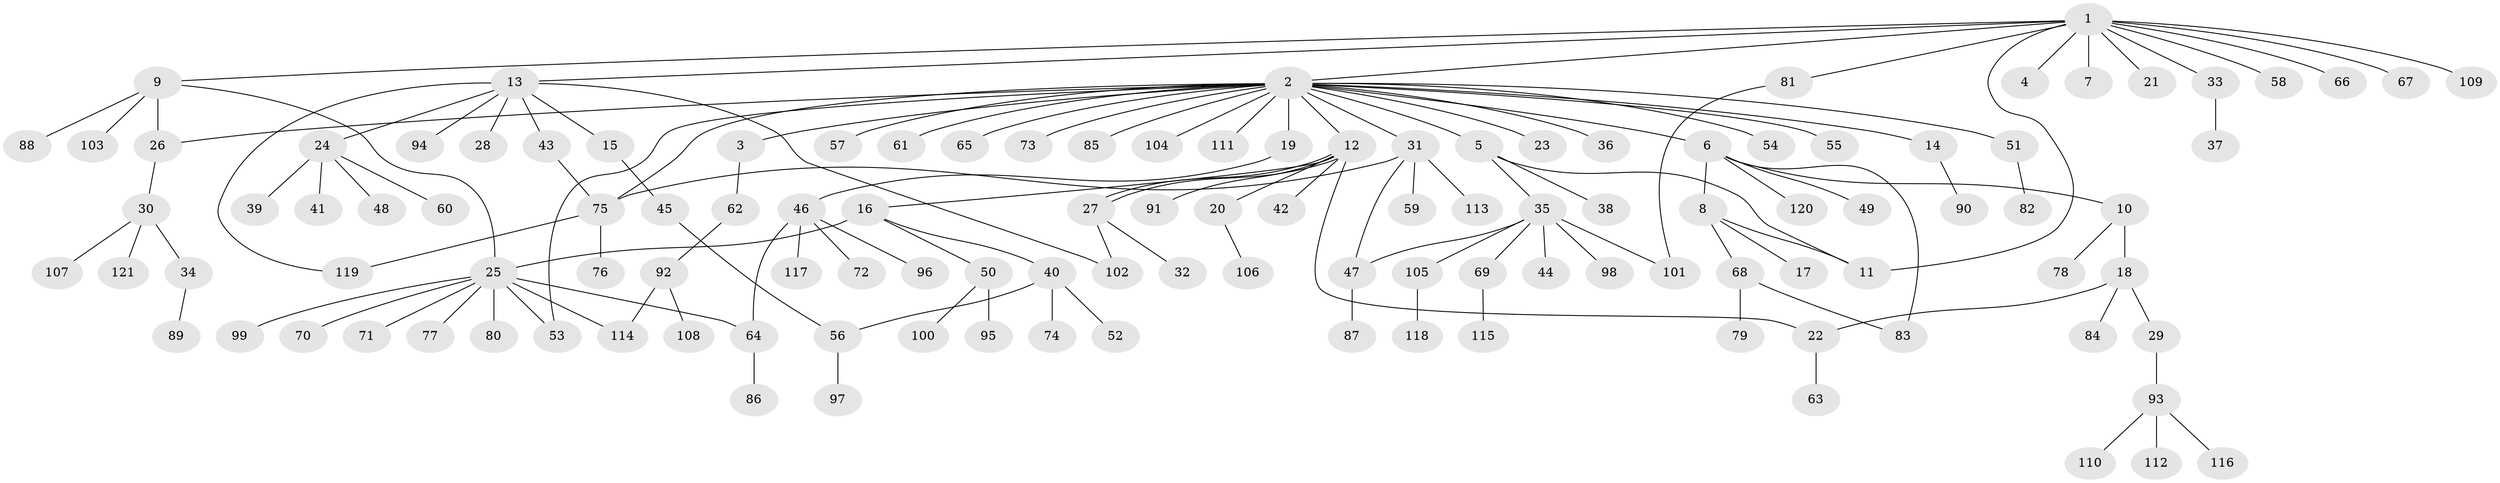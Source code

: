 // Generated by graph-tools (version 1.1) at 2025/14/03/09/25 04:14:22]
// undirected, 121 vertices, 137 edges
graph export_dot {
graph [start="1"]
  node [color=gray90,style=filled];
  1;
  2;
  3;
  4;
  5;
  6;
  7;
  8;
  9;
  10;
  11;
  12;
  13;
  14;
  15;
  16;
  17;
  18;
  19;
  20;
  21;
  22;
  23;
  24;
  25;
  26;
  27;
  28;
  29;
  30;
  31;
  32;
  33;
  34;
  35;
  36;
  37;
  38;
  39;
  40;
  41;
  42;
  43;
  44;
  45;
  46;
  47;
  48;
  49;
  50;
  51;
  52;
  53;
  54;
  55;
  56;
  57;
  58;
  59;
  60;
  61;
  62;
  63;
  64;
  65;
  66;
  67;
  68;
  69;
  70;
  71;
  72;
  73;
  74;
  75;
  76;
  77;
  78;
  79;
  80;
  81;
  82;
  83;
  84;
  85;
  86;
  87;
  88;
  89;
  90;
  91;
  92;
  93;
  94;
  95;
  96;
  97;
  98;
  99;
  100;
  101;
  102;
  103;
  104;
  105;
  106;
  107;
  108;
  109;
  110;
  111;
  112;
  113;
  114;
  115;
  116;
  117;
  118;
  119;
  120;
  121;
  1 -- 2;
  1 -- 4;
  1 -- 7;
  1 -- 9;
  1 -- 11;
  1 -- 13;
  1 -- 21;
  1 -- 33;
  1 -- 58;
  1 -- 66;
  1 -- 67;
  1 -- 81;
  1 -- 109;
  2 -- 3;
  2 -- 5;
  2 -- 6;
  2 -- 12;
  2 -- 14;
  2 -- 19;
  2 -- 23;
  2 -- 26;
  2 -- 31;
  2 -- 36;
  2 -- 51;
  2 -- 53;
  2 -- 54;
  2 -- 55;
  2 -- 57;
  2 -- 61;
  2 -- 65;
  2 -- 73;
  2 -- 75;
  2 -- 85;
  2 -- 104;
  2 -- 111;
  3 -- 62;
  5 -- 11;
  5 -- 35;
  5 -- 38;
  6 -- 8;
  6 -- 10;
  6 -- 49;
  6 -- 83;
  6 -- 120;
  8 -- 11;
  8 -- 17;
  8 -- 68;
  9 -- 25;
  9 -- 26;
  9 -- 88;
  9 -- 103;
  10 -- 18;
  10 -- 78;
  12 -- 16;
  12 -- 20;
  12 -- 22;
  12 -- 27;
  12 -- 27;
  12 -- 42;
  12 -- 91;
  13 -- 15;
  13 -- 24;
  13 -- 28;
  13 -- 43;
  13 -- 94;
  13 -- 102;
  13 -- 119;
  14 -- 90;
  15 -- 45;
  16 -- 25;
  16 -- 40;
  16 -- 50;
  18 -- 22;
  18 -- 29;
  18 -- 84;
  19 -- 46;
  20 -- 106;
  22 -- 63;
  24 -- 39;
  24 -- 41;
  24 -- 48;
  24 -- 60;
  25 -- 53;
  25 -- 64;
  25 -- 70;
  25 -- 71;
  25 -- 77;
  25 -- 80;
  25 -- 99;
  25 -- 114;
  26 -- 30;
  27 -- 32;
  27 -- 102;
  29 -- 93;
  30 -- 34;
  30 -- 107;
  30 -- 121;
  31 -- 47;
  31 -- 59;
  31 -- 75;
  31 -- 113;
  33 -- 37;
  34 -- 89;
  35 -- 44;
  35 -- 47;
  35 -- 69;
  35 -- 98;
  35 -- 101;
  35 -- 105;
  40 -- 52;
  40 -- 56;
  40 -- 74;
  43 -- 75;
  45 -- 56;
  46 -- 64;
  46 -- 72;
  46 -- 96;
  46 -- 117;
  47 -- 87;
  50 -- 95;
  50 -- 100;
  51 -- 82;
  56 -- 97;
  62 -- 92;
  64 -- 86;
  68 -- 79;
  68 -- 83;
  69 -- 115;
  75 -- 76;
  75 -- 119;
  81 -- 101;
  92 -- 108;
  92 -- 114;
  93 -- 110;
  93 -- 112;
  93 -- 116;
  105 -- 118;
}
